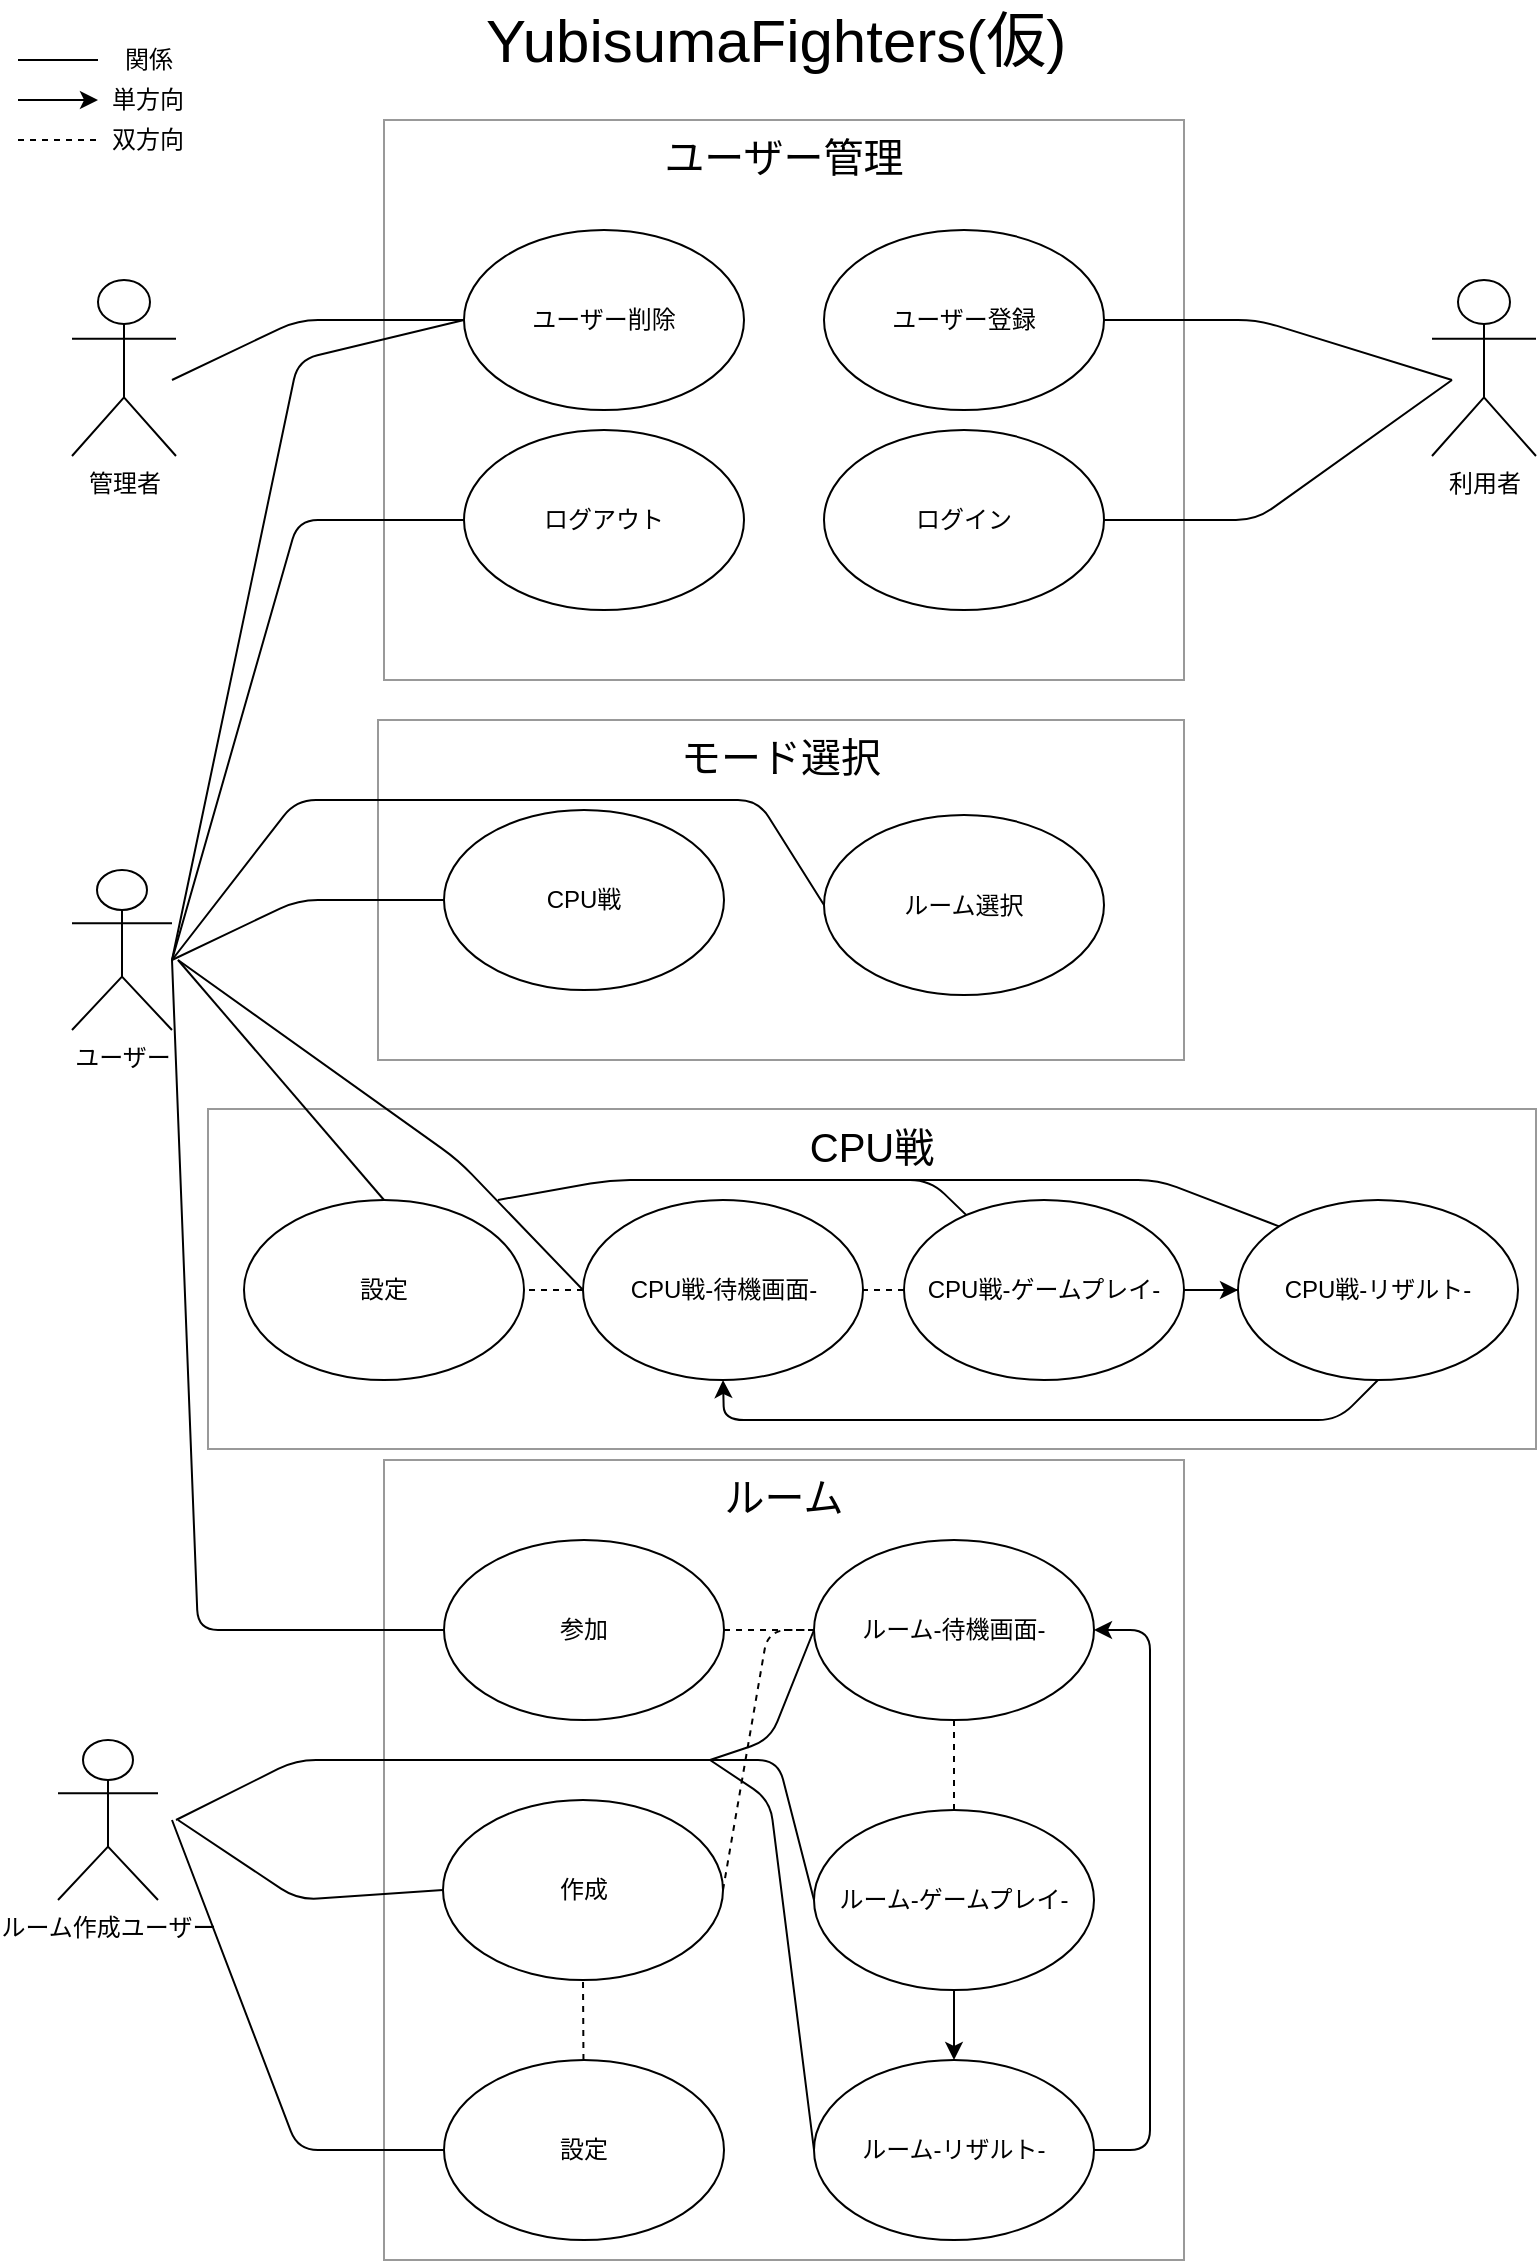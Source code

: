 <mxfile version="12.2.0" type="github" pages="1"><diagram id="aYD1cJlk7p44jQgmsEJc" name="ページ1"><mxGraphModel dx="2048" dy="938" grid="1" gridSize="10" guides="1" tooltips="1" connect="1" arrows="1" fold="1" page="1" pageScale="1" pageWidth="827" pageHeight="1169" math="0" shadow="0"><root><mxCell id="0"/><mxCell id="1" parent="0"/><mxCell id="8qxoMk-tKApNvfXq3XR2-1" value="&lt;font style=&quot;font-size: 20px&quot;&gt;ユーザー管理&lt;/font&gt;" style="rounded=0;whiteSpace=wrap;html=1;align=center;opacity=40;verticalAlign=top;" vertex="1" parent="1"><mxGeometry x="243" y="90" width="400" height="280" as="geometry"/></mxCell><mxCell id="8qxoMk-tKApNvfXq3XR2-2" value="ログイン" style="ellipse;whiteSpace=wrap;html=1;" vertex="1" parent="1"><mxGeometry x="463" y="245" width="140" height="90" as="geometry"/></mxCell><mxCell id="8qxoMk-tKApNvfXq3XR2-3" value="ログアウト" style="ellipse;whiteSpace=wrap;html=1;" vertex="1" parent="1"><mxGeometry x="283" y="245" width="140" height="90" as="geometry"/></mxCell><mxCell id="8qxoMk-tKApNvfXq3XR2-4" value="ユーザー登録" style="ellipse;whiteSpace=wrap;html=1;" vertex="1" parent="1"><mxGeometry x="463" y="145" width="140" height="90" as="geometry"/></mxCell><mxCell id="8qxoMk-tKApNvfXq3XR2-5" value="" style="endArrow=none;html=1;entryX=0;entryY=0.5;entryDx=0;entryDy=0;" edge="1" parent="1" target="8qxoMk-tKApNvfXq3XR2-3"><mxGeometry width="50" height="50" relative="1" as="geometry"><mxPoint x="137" y="510" as="sourcePoint"/><mxPoint x="297" y="230" as="targetPoint"/><Array as="points"><mxPoint x="200" y="290"/></Array></mxGeometry></mxCell><mxCell id="8qxoMk-tKApNvfXq3XR2-6" value="利用者" style="shape=umlActor;verticalLabelPosition=bottom;labelBackgroundColor=#ffffff;verticalAlign=top;html=1;outlineConnect=0;" vertex="1" parent="1"><mxGeometry x="767" y="170" width="52" height="88" as="geometry"/></mxCell><mxCell id="8qxoMk-tKApNvfXq3XR2-7" value="" style="endArrow=none;html=1;entryX=1;entryY=0.5;entryDx=0;entryDy=0;" edge="1" parent="1" target="8qxoMk-tKApNvfXq3XR2-4"><mxGeometry width="50" height="50" relative="1" as="geometry"><mxPoint x="777" y="220" as="sourcePoint"/><mxPoint x="137" y="615" as="targetPoint"/><Array as="points"><mxPoint x="680" y="190"/></Array></mxGeometry></mxCell><mxCell id="8qxoMk-tKApNvfXq3XR2-8" value="" style="endArrow=none;html=1;entryX=1;entryY=0.5;entryDx=0;entryDy=0;" edge="1" parent="1" target="8qxoMk-tKApNvfXq3XR2-2"><mxGeometry width="50" height="50" relative="1" as="geometry"><mxPoint x="777" y="220" as="sourcePoint"/><mxPoint x="617" y="230" as="targetPoint"/><Array as="points"><mxPoint x="679" y="290"/></Array></mxGeometry></mxCell><mxCell id="8qxoMk-tKApNvfXq3XR2-9" value="ユーザー削除" style="ellipse;whiteSpace=wrap;html=1;" vertex="1" parent="1"><mxGeometry x="283" y="145" width="140" height="90" as="geometry"/></mxCell><mxCell id="8qxoMk-tKApNvfXq3XR2-10" value="" style="endArrow=none;html=1;entryX=0;entryY=0.5;entryDx=0;entryDy=0;" edge="1" parent="1" target="8qxoMk-tKApNvfXq3XR2-9"><mxGeometry width="50" height="50" relative="1" as="geometry"><mxPoint x="137" y="510" as="sourcePoint"/><mxPoint x="197" y="205" as="targetPoint"/><Array as="points"><mxPoint x="200" y="210"/></Array></mxGeometry></mxCell><mxCell id="8qxoMk-tKApNvfXq3XR2-11" value="&lt;font style=&quot;font-size: 30px&quot;&gt;YubisumaFighters(仮)&lt;/font&gt;" style="text;html=1;resizable=0;points=[];autosize=1;align=left;verticalAlign=top;spacingTop=-4;" vertex="1" parent="1"><mxGeometry x="292" y="30" width="310" height="20" as="geometry"/></mxCell><mxCell id="8qxoMk-tKApNvfXq3XR2-12" value="ユーザー" style="shape=umlActor;verticalLabelPosition=bottom;labelBackgroundColor=#ffffff;verticalAlign=top;html=1;outlineConnect=0;" vertex="1" parent="1"><mxGeometry x="87" y="465" width="50" height="80" as="geometry"/></mxCell><mxCell id="8qxoMk-tKApNvfXq3XR2-13" value="&lt;span style=&quot;font-size: 20px&quot;&gt;モード選択&lt;/span&gt;" style="rounded=0;whiteSpace=wrap;html=1;align=center;opacity=40;verticalAlign=top;" vertex="1" parent="1"><mxGeometry x="240" y="390" width="403" height="170" as="geometry"/></mxCell><mxCell id="8qxoMk-tKApNvfXq3XR2-14" value="ルーム選択" style="ellipse;whiteSpace=wrap;html=1;" vertex="1" parent="1"><mxGeometry x="463" y="437.5" width="140" height="90" as="geometry"/></mxCell><mxCell id="8qxoMk-tKApNvfXq3XR2-15" value="CPU戦" style="ellipse;whiteSpace=wrap;html=1;" vertex="1" parent="1"><mxGeometry x="273" y="435" width="140" height="90" as="geometry"/></mxCell><mxCell id="8qxoMk-tKApNvfXq3XR2-16" value="" style="endArrow=none;html=1;entryX=0;entryY=0.5;entryDx=0;entryDy=0;" edge="1" parent="1" target="8qxoMk-tKApNvfXq3XR2-15"><mxGeometry width="50" height="50" relative="1" as="geometry"><mxPoint x="137" y="510" as="sourcePoint"/><mxPoint x="197" y="505" as="targetPoint"/><Array as="points"><mxPoint x="200" y="480"/></Array></mxGeometry></mxCell><mxCell id="8qxoMk-tKApNvfXq3XR2-17" value="管理者" style="shape=umlActor;verticalLabelPosition=bottom;labelBackgroundColor=#ffffff;verticalAlign=top;html=1;outlineConnect=0;" vertex="1" parent="1"><mxGeometry x="87" y="170" width="52" height="88" as="geometry"/></mxCell><mxCell id="8qxoMk-tKApNvfXq3XR2-18" value="" style="endArrow=none;html=1;exitX=0;exitY=0.5;exitDx=0;exitDy=0;" edge="1" parent="1" source="8qxoMk-tKApNvfXq3XR2-14"><mxGeometry width="50" height="50" relative="1" as="geometry"><mxPoint x="457" y="510" as="sourcePoint"/><mxPoint x="137" y="510" as="targetPoint"/><Array as="points"><mxPoint x="430" y="430"/><mxPoint x="199" y="430"/></Array></mxGeometry></mxCell><mxCell id="8qxoMk-tKApNvfXq3XR2-19" value="" style="endArrow=none;html=1;entryX=0;entryY=0.5;entryDx=0;entryDy=0;" edge="1" parent="1" target="8qxoMk-tKApNvfXq3XR2-9"><mxGeometry width="50" height="50" relative="1" as="geometry"><mxPoint x="137" y="220" as="sourcePoint"/><mxPoint x="217" y="220" as="targetPoint"/><Array as="points"><mxPoint x="200" y="190"/></Array></mxGeometry></mxCell><mxCell id="8qxoMk-tKApNvfXq3XR2-20" value="&lt;span style=&quot;font-size: 20px&quot;&gt;ルーム&lt;/span&gt;" style="rounded=0;whiteSpace=wrap;html=1;align=center;opacity=40;verticalAlign=top;" vertex="1" parent="1"><mxGeometry x="243" y="760" width="400" height="400" as="geometry"/></mxCell><mxCell id="8qxoMk-tKApNvfXq3XR2-21" value="作成" style="ellipse;whiteSpace=wrap;html=1;" vertex="1" parent="1"><mxGeometry x="272.5" y="930" width="140" height="90" as="geometry"/></mxCell><mxCell id="8qxoMk-tKApNvfXq3XR2-22" value="参加" style="ellipse;whiteSpace=wrap;html=1;" vertex="1" parent="1"><mxGeometry x="273" y="800" width="140" height="90" as="geometry"/></mxCell><mxCell id="8qxoMk-tKApNvfXq3XR2-23" value="" style="endArrow=none;html=1;entryX=0;entryY=0.5;entryDx=0;entryDy=0;" edge="1" parent="1" target="8qxoMk-tKApNvfXq3XR2-22"><mxGeometry width="50" height="50" relative="1" as="geometry"><mxPoint x="137" y="510" as="sourcePoint"/><mxPoint x="137" y="1040" as="targetPoint"/><Array as="points"><mxPoint x="150" y="845"/><mxPoint x="200" y="845"/></Array></mxGeometry></mxCell><mxCell id="8qxoMk-tKApNvfXq3XR2-24" value="ルーム作成ユーザー" style="shape=umlActor;verticalLabelPosition=bottom;labelBackgroundColor=#ffffff;verticalAlign=top;html=1;outlineConnect=0;" vertex="1" parent="1"><mxGeometry x="80" y="900" width="50" height="80" as="geometry"/></mxCell><mxCell id="8qxoMk-tKApNvfXq3XR2-25" value="" style="endArrow=none;html=1;entryX=0;entryY=0.5;entryDx=0;entryDy=0;" edge="1" parent="1" target="8qxoMk-tKApNvfXq3XR2-21"><mxGeometry width="50" height="50" relative="1" as="geometry"><mxPoint x="140" y="940" as="sourcePoint"/><mxPoint x="137" y="1040" as="targetPoint"/><Array as="points"><mxPoint x="200" y="980"/></Array></mxGeometry></mxCell><mxCell id="8qxoMk-tKApNvfXq3XR2-26" value="設定" style="ellipse;whiteSpace=wrap;html=1;" vertex="1" parent="1"><mxGeometry x="273" y="1060" width="140" height="90" as="geometry"/></mxCell><mxCell id="8qxoMk-tKApNvfXq3XR2-27" value="" style="endArrow=none;html=1;exitX=0;exitY=0.5;exitDx=0;exitDy=0;" edge="1" parent="1" source="8qxoMk-tKApNvfXq3XR2-26"><mxGeometry width="50" height="50" relative="1" as="geometry"><mxPoint x="87" y="1200" as="sourcePoint"/><mxPoint x="137" y="940" as="targetPoint"/><Array as="points"><mxPoint x="200" y="1105"/></Array></mxGeometry></mxCell><mxCell id="8qxoMk-tKApNvfXq3XR2-28" value="ルーム-待機画面-" style="ellipse;whiteSpace=wrap;html=1;" vertex="1" parent="1"><mxGeometry x="458" y="800" width="140" height="90" as="geometry"/></mxCell><mxCell id="8qxoMk-tKApNvfXq3XR2-29" value="" style="endArrow=none;dashed=1;html=1;exitX=1;exitY=0.5;exitDx=0;exitDy=0;entryX=0;entryY=0.5;entryDx=0;entryDy=0;" edge="1" parent="1" source="8qxoMk-tKApNvfXq3XR2-21" target="8qxoMk-tKApNvfXq3XR2-28"><mxGeometry width="50" height="50" relative="1" as="geometry"><mxPoint x="453" y="990" as="sourcePoint"/><mxPoint x="483" y="970" as="targetPoint"/><Array as="points"><mxPoint x="435" y="845"/></Array></mxGeometry></mxCell><mxCell id="8qxoMk-tKApNvfXq3XR2-30" value="" style="endArrow=none;dashed=1;html=1;exitX=1;exitY=0.5;exitDx=0;exitDy=0;entryX=0;entryY=0.5;entryDx=0;entryDy=0;" edge="1" parent="1" source="8qxoMk-tKApNvfXq3XR2-22" target="8qxoMk-tKApNvfXq3XR2-28"><mxGeometry width="50" height="50" relative="1" as="geometry"><mxPoint x="413" y="940" as="sourcePoint"/><mxPoint x="463" y="890" as="targetPoint"/><Array as="points"/></mxGeometry></mxCell><mxCell id="8qxoMk-tKApNvfXq3XR2-31" value="" style="endArrow=none;dashed=1;html=1;entryX=0.5;entryY=1;entryDx=0;entryDy=0;" edge="1" parent="1" source="8qxoMk-tKApNvfXq3XR2-26" target="8qxoMk-tKApNvfXq3XR2-21"><mxGeometry width="50" height="50" relative="1" as="geometry"><mxPoint x="53" y="1250" as="sourcePoint"/><mxPoint x="103" y="1200" as="targetPoint"/></mxGeometry></mxCell><mxCell id="8qxoMk-tKApNvfXq3XR2-32" value="ルーム-ゲームプレイ-" style="ellipse;whiteSpace=wrap;html=1;" vertex="1" parent="1"><mxGeometry x="458" y="935" width="140" height="90" as="geometry"/></mxCell><mxCell id="8qxoMk-tKApNvfXq3XR2-33" value="ルーム-リザルト-" style="ellipse;whiteSpace=wrap;html=1;" vertex="1" parent="1"><mxGeometry x="458" y="1060" width="140" height="90" as="geometry"/></mxCell><mxCell id="8qxoMk-tKApNvfXq3XR2-34" value="" style="endArrow=none;dashed=1;html=1;entryX=0.5;entryY=1;entryDx=0;entryDy=0;exitX=0.5;exitY=0;exitDx=0;exitDy=0;" edge="1" parent="1" source="8qxoMk-tKApNvfXq3XR2-32" target="8qxoMk-tKApNvfXq3XR2-28"><mxGeometry width="50" height="50" relative="1" as="geometry"><mxPoint x="455" y="970" as="sourcePoint"/><mxPoint x="505" y="920" as="targetPoint"/></mxGeometry></mxCell><mxCell id="8qxoMk-tKApNvfXq3XR2-35" value="" style="endArrow=none;html=1;entryX=0;entryY=0.5;entryDx=0;entryDy=0;" edge="1" parent="1" target="8qxoMk-tKApNvfXq3XR2-28"><mxGeometry width="50" height="50" relative="1" as="geometry"><mxPoint x="406" y="910" as="sourcePoint"/><mxPoint x="185" y="880" as="targetPoint"/><Array as="points"><mxPoint x="436" y="900"/></Array></mxGeometry></mxCell><mxCell id="8qxoMk-tKApNvfXq3XR2-36" value="" style="endArrow=none;html=1;entryX=0;entryY=0.5;entryDx=0;entryDy=0;" edge="1" parent="1" target="8qxoMk-tKApNvfXq3XR2-32"><mxGeometry width="50" height="50" relative="1" as="geometry"><mxPoint x="139" y="940" as="sourcePoint"/><mxPoint x="229" y="880" as="targetPoint"/><Array as="points"><mxPoint x="199" y="910"/><mxPoint x="410" y="910"/><mxPoint x="440" y="910"/></Array></mxGeometry></mxCell><mxCell id="8qxoMk-tKApNvfXq3XR2-37" value="" style="endArrow=none;html=1;entryX=0;entryY=0.5;entryDx=0;entryDy=0;" edge="1" parent="1" target="8qxoMk-tKApNvfXq3XR2-33"><mxGeometry width="50" height="50" relative="1" as="geometry"><mxPoint x="406" y="910" as="sourcePoint"/><mxPoint x="215" y="950" as="targetPoint"/><Array as="points"><mxPoint x="436" y="930"/></Array></mxGeometry></mxCell><mxCell id="8qxoMk-tKApNvfXq3XR2-38" value="&lt;span style=&quot;font-size: 20px&quot;&gt;CPU戦&lt;/span&gt;" style="rounded=0;whiteSpace=wrap;html=1;align=center;opacity=40;verticalAlign=top;" vertex="1" parent="1"><mxGeometry x="155" y="584.5" width="664" height="170" as="geometry"/></mxCell><mxCell id="8qxoMk-tKApNvfXq3XR2-39" value="CPU戦-待機画面-" style="ellipse;whiteSpace=wrap;html=1;" vertex="1" parent="1"><mxGeometry x="342.5" y="630" width="140" height="90" as="geometry"/></mxCell><mxCell id="8qxoMk-tKApNvfXq3XR2-40" value="CPU戦-ゲームプレイ-" style="ellipse;whiteSpace=wrap;html=1;" vertex="1" parent="1"><mxGeometry x="503" y="630" width="140" height="90" as="geometry"/></mxCell><mxCell id="8qxoMk-tKApNvfXq3XR2-41" value="CPU戦-リザルト-" style="ellipse;whiteSpace=wrap;html=1;" vertex="1" parent="1"><mxGeometry x="670" y="630" width="140" height="90" as="geometry"/></mxCell><mxCell id="8qxoMk-tKApNvfXq3XR2-42" value="" style="endArrow=none;dashed=1;html=1;entryX=1;entryY=0.5;entryDx=0;entryDy=0;exitX=0;exitY=0.5;exitDx=0;exitDy=0;" edge="1" parent="1" source="8qxoMk-tKApNvfXq3XR2-40" target="8qxoMk-tKApNvfXq3XR2-39"><mxGeometry width="50" height="50" relative="1" as="geometry"><mxPoint x="62" y="1240" as="sourcePoint"/><mxPoint x="112" y="1190" as="targetPoint"/></mxGeometry></mxCell><mxCell id="8qxoMk-tKApNvfXq3XR2-43" value="" style="endArrow=none;dashed=1;html=1;exitX=0;exitY=0.5;exitDx=0;exitDy=0;entryX=1;entryY=0.5;entryDx=0;entryDy=0;" edge="1" parent="1" source="8qxoMk-tKApNvfXq3XR2-41" target="8qxoMk-tKApNvfXq3XR2-40"><mxGeometry width="50" height="50" relative="1" as="geometry"><mxPoint x="490.5" y="715.0" as="sourcePoint"/><mxPoint x="626" y="705" as="targetPoint"/></mxGeometry></mxCell><mxCell id="8qxoMk-tKApNvfXq3XR2-44" value="設定" style="ellipse;whiteSpace=wrap;html=1;" vertex="1" parent="1"><mxGeometry x="173" y="630" width="140" height="90" as="geometry"/></mxCell><mxCell id="8qxoMk-tKApNvfXq3XR2-45" value="" style="endArrow=none;dashed=1;html=1;exitX=0;exitY=0.5;exitDx=0;exitDy=0;entryX=1;entryY=0.5;entryDx=0;entryDy=0;" edge="1" parent="1" source="8qxoMk-tKApNvfXq3XR2-39" target="8qxoMk-tKApNvfXq3XR2-44"><mxGeometry width="50" height="50" relative="1" as="geometry"><mxPoint x="537.0" y="685.0" as="sourcePoint"/><mxPoint x="320" y="675" as="targetPoint"/></mxGeometry></mxCell><mxCell id="8qxoMk-tKApNvfXq3XR2-46" value="" style="endArrow=classic;html=1;exitX=0.5;exitY=1;exitDx=0;exitDy=0;" edge="1" parent="1" source="8qxoMk-tKApNvfXq3XR2-32" target="8qxoMk-tKApNvfXq3XR2-33"><mxGeometry width="50" height="50" relative="1" as="geometry"><mxPoint x="566" y="1070" as="sourcePoint"/><mxPoint x="616" y="1020" as="targetPoint"/></mxGeometry></mxCell><mxCell id="8qxoMk-tKApNvfXq3XR2-47" value="" style="endArrow=classic;html=1;exitX=1;exitY=0.5;exitDx=0;exitDy=0;entryX=1;entryY=0.5;entryDx=0;entryDy=0;" edge="1" parent="1" source="8qxoMk-tKApNvfXq3XR2-33" target="8qxoMk-tKApNvfXq3XR2-28"><mxGeometry width="50" height="50" relative="1" as="geometry"><mxPoint x="566" y="1100" as="sourcePoint"/><mxPoint x="616" y="1050" as="targetPoint"/><Array as="points"><mxPoint x="626" y="1105"/><mxPoint x="626" y="845"/></Array></mxGeometry></mxCell><mxCell id="8qxoMk-tKApNvfXq3XR2-48" value="" style="endArrow=classic;html=1;exitX=1;exitY=0.5;exitDx=0;exitDy=0;entryX=0;entryY=0.5;entryDx=0;entryDy=0;" edge="1" parent="1" source="8qxoMk-tKApNvfXq3XR2-40" target="8qxoMk-tKApNvfXq3XR2-41"><mxGeometry width="50" height="50" relative="1" as="geometry"><mxPoint x="700" y="910" as="sourcePoint"/><mxPoint x="750" y="860" as="targetPoint"/></mxGeometry></mxCell><mxCell id="8qxoMk-tKApNvfXq3XR2-49" value="" style="endArrow=none;html=1;entryX=0.5;entryY=0;entryDx=0;entryDy=0;" edge="1" parent="1" target="8qxoMk-tKApNvfXq3XR2-44"><mxGeometry width="50" height="50" relative="1" as="geometry"><mxPoint x="140" y="510" as="sourcePoint"/><mxPoint x="220" y="550" as="targetPoint"/></mxGeometry></mxCell><mxCell id="8qxoMk-tKApNvfXq3XR2-50" value="" style="endArrow=none;html=1;entryX=0;entryY=0.5;entryDx=0;entryDy=0;" edge="1" parent="1" target="8qxoMk-tKApNvfXq3XR2-39"><mxGeometry width="50" height="50" relative="1" as="geometry"><mxPoint x="140" y="510" as="sourcePoint"/><mxPoint x="243.5" y="670.0" as="targetPoint"/><Array as="points"><mxPoint x="280" y="610"/></Array></mxGeometry></mxCell><mxCell id="8qxoMk-tKApNvfXq3XR2-51" value="" style="endArrow=none;html=1;" edge="1" parent="1" source="8qxoMk-tKApNvfXq3XR2-40"><mxGeometry width="50" height="50" relative="1" as="geometry"><mxPoint x="36" y="660" as="sourcePoint"/><mxPoint x="300" y="630" as="targetPoint"/><Array as="points"><mxPoint x="516" y="620"/><mxPoint x="356" y="620"/></Array></mxGeometry></mxCell><mxCell id="8qxoMk-tKApNvfXq3XR2-52" value="" style="endArrow=classic;html=1;exitX=0.5;exitY=1;exitDx=0;exitDy=0;entryX=0.5;entryY=1;entryDx=0;entryDy=0;" edge="1" parent="1" source="8qxoMk-tKApNvfXq3XR2-41" target="8qxoMk-tKApNvfXq3XR2-39"><mxGeometry width="50" height="50" relative="1" as="geometry"><mxPoint x="620" y="810" as="sourcePoint"/><mxPoint x="670" y="760" as="targetPoint"/><Array as="points"><mxPoint x="720" y="740"/><mxPoint x="413" y="740"/></Array></mxGeometry></mxCell><mxCell id="8qxoMk-tKApNvfXq3XR2-53" value="" style="endArrow=none;html=1;entryX=0;entryY=0;entryDx=0;entryDy=0;" edge="1" parent="1" target="8qxoMk-tKApNvfXq3XR2-41"><mxGeometry width="50" height="50" relative="1" as="geometry"><mxPoint x="500" y="620" as="sourcePoint"/><mxPoint x="90" y="740" as="targetPoint"/><Array as="points"><mxPoint x="630" y="620"/></Array></mxGeometry></mxCell><mxCell id="8qxoMk-tKApNvfXq3XR2-54" value="" style="endArrow=none;dashed=1;html=1;" edge="1" parent="1"><mxGeometry width="50" height="50" relative="1" as="geometry"><mxPoint x="60" y="100" as="sourcePoint"/><mxPoint x="100" y="100" as="targetPoint"/></mxGeometry></mxCell><mxCell id="8qxoMk-tKApNvfXq3XR2-55" value="" style="endArrow=classic;html=1;" edge="1" parent="1"><mxGeometry width="50" height="50" relative="1" as="geometry"><mxPoint x="60" y="80" as="sourcePoint"/><mxPoint x="100" y="80" as="targetPoint"/></mxGeometry></mxCell><mxCell id="8qxoMk-tKApNvfXq3XR2-56" value="双方向" style="text;html=1;strokeColor=none;fillColor=none;align=center;verticalAlign=middle;whiteSpace=wrap;rounded=0;" vertex="1" parent="1"><mxGeometry x="105" y="90" width="40" height="20" as="geometry"/></mxCell><mxCell id="8qxoMk-tKApNvfXq3XR2-57" value="単方向" style="text;html=1;strokeColor=none;fillColor=none;align=center;verticalAlign=middle;whiteSpace=wrap;rounded=0;" vertex="1" parent="1"><mxGeometry x="105" y="70" width="40" height="20" as="geometry"/></mxCell><mxCell id="8qxoMk-tKApNvfXq3XR2-58" value="" style="endArrow=none;html=1;" edge="1" parent="1"><mxGeometry width="50" height="50" relative="1" as="geometry"><mxPoint x="100" y="60" as="sourcePoint"/><mxPoint x="60" y="60" as="targetPoint"/></mxGeometry></mxCell><mxCell id="8qxoMk-tKApNvfXq3XR2-59" value="関係" style="text;html=1;strokeColor=none;fillColor=none;align=center;verticalAlign=middle;whiteSpace=wrap;rounded=0;" vertex="1" parent="1"><mxGeometry x="102.5" y="50" width="45" height="20" as="geometry"/></mxCell></root></mxGraphModel></diagram></mxfile>